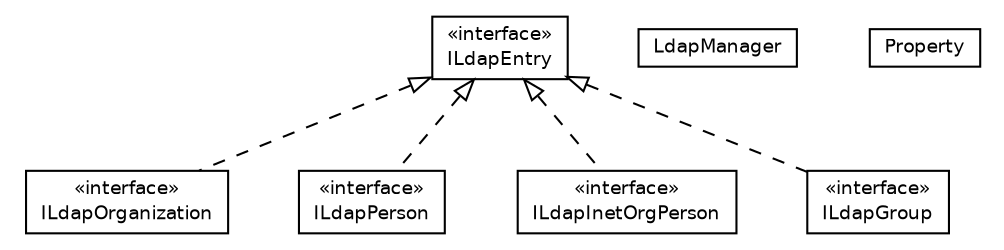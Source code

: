 #!/usr/local/bin/dot
#
# Class diagram 
# Generated by UmlGraph version 4.6 (http://www.spinellis.gr/sw/umlgraph)
#

digraph G {
	edge [fontname="Helvetica",fontsize=10,labelfontname="Helvetica",labelfontsize=10];
	node [fontname="Helvetica",fontsize=10,shape=plaintext];
	// ca.tnt.ldaputils.ILdapEntry
	c29 [label=<<table border="0" cellborder="1" cellspacing="0" cellpadding="2" port="p" href="./ILdapEntry.html">
		<tr><td><table border="0" cellspacing="0" cellpadding="1">
			<tr><td> &laquo;interface&raquo; </td></tr>
			<tr><td> ILdapEntry </td></tr>
		</table></td></tr>
		</table>>, fontname="Helvetica", fontcolor="black", fontsize=9.0];
	// ca.tnt.ldaputils.LdapManager
	c30 [label=<<table border="0" cellborder="1" cellspacing="0" cellpadding="2" port="p" href="./LdapManager.html">
		<tr><td><table border="0" cellspacing="0" cellpadding="1">
			<tr><td> LdapManager </td></tr>
		</table></td></tr>
		</table>>, fontname="Helvetica", fontcolor="black", fontsize=9.0];
	// ca.tnt.ldaputils.ILdapOrganization
	c31 [label=<<table border="0" cellborder="1" cellspacing="0" cellpadding="2" port="p" href="./ILdapOrganization.html">
		<tr><td><table border="0" cellspacing="0" cellpadding="1">
			<tr><td> &laquo;interface&raquo; </td></tr>
			<tr><td> ILdapOrganization </td></tr>
		</table></td></tr>
		</table>>, fontname="Helvetica", fontcolor="black", fontsize=9.0];
	// ca.tnt.ldaputils.Property
	c32 [label=<<table border="0" cellborder="1" cellspacing="0" cellpadding="2" port="p" href="./Property.html">
		<tr><td><table border="0" cellspacing="0" cellpadding="1">
			<tr><td> Property </td></tr>
		</table></td></tr>
		</table>>, fontname="Helvetica", fontcolor="black", fontsize=9.0];
	// ca.tnt.ldaputils.ILdapPerson
	c33 [label=<<table border="0" cellborder="1" cellspacing="0" cellpadding="2" port="p" href="./ILdapPerson.html">
		<tr><td><table border="0" cellspacing="0" cellpadding="1">
			<tr><td> &laquo;interface&raquo; </td></tr>
			<tr><td> ILdapPerson </td></tr>
		</table></td></tr>
		</table>>, fontname="Helvetica", fontcolor="black", fontsize=9.0];
	// ca.tnt.ldaputils.ILdapInetOrgPerson
	c34 [label=<<table border="0" cellborder="1" cellspacing="0" cellpadding="2" port="p" href="./ILdapInetOrgPerson.html">
		<tr><td><table border="0" cellspacing="0" cellpadding="1">
			<tr><td> &laquo;interface&raquo; </td></tr>
			<tr><td> ILdapInetOrgPerson </td></tr>
		</table></td></tr>
		</table>>, fontname="Helvetica", fontcolor="black", fontsize=9.0];
	// ca.tnt.ldaputils.ILdapGroup
	c35 [label=<<table border="0" cellborder="1" cellspacing="0" cellpadding="2" port="p" href="./ILdapGroup.html">
		<tr><td><table border="0" cellspacing="0" cellpadding="1">
			<tr><td> &laquo;interface&raquo; </td></tr>
			<tr><td> ILdapGroup </td></tr>
		</table></td></tr>
		</table>>, fontname="Helvetica", fontcolor="black", fontsize=9.0];
	//ca.tnt.ldaputils.ILdapOrganization implements ca.tnt.ldaputils.ILdapEntry
	c29:p -> c31:p [dir=back,arrowtail=empty,style=dashed];
	//ca.tnt.ldaputils.ILdapPerson implements ca.tnt.ldaputils.ILdapEntry
	c29:p -> c33:p [dir=back,arrowtail=empty,style=dashed];
	//ca.tnt.ldaputils.ILdapInetOrgPerson implements ca.tnt.ldaputils.ILdapEntry
	c29:p -> c34:p [dir=back,arrowtail=empty,style=dashed];
	//ca.tnt.ldaputils.ILdapGroup implements ca.tnt.ldaputils.ILdapEntry
	c29:p -> c35:p [dir=back,arrowtail=empty,style=dashed];
}

